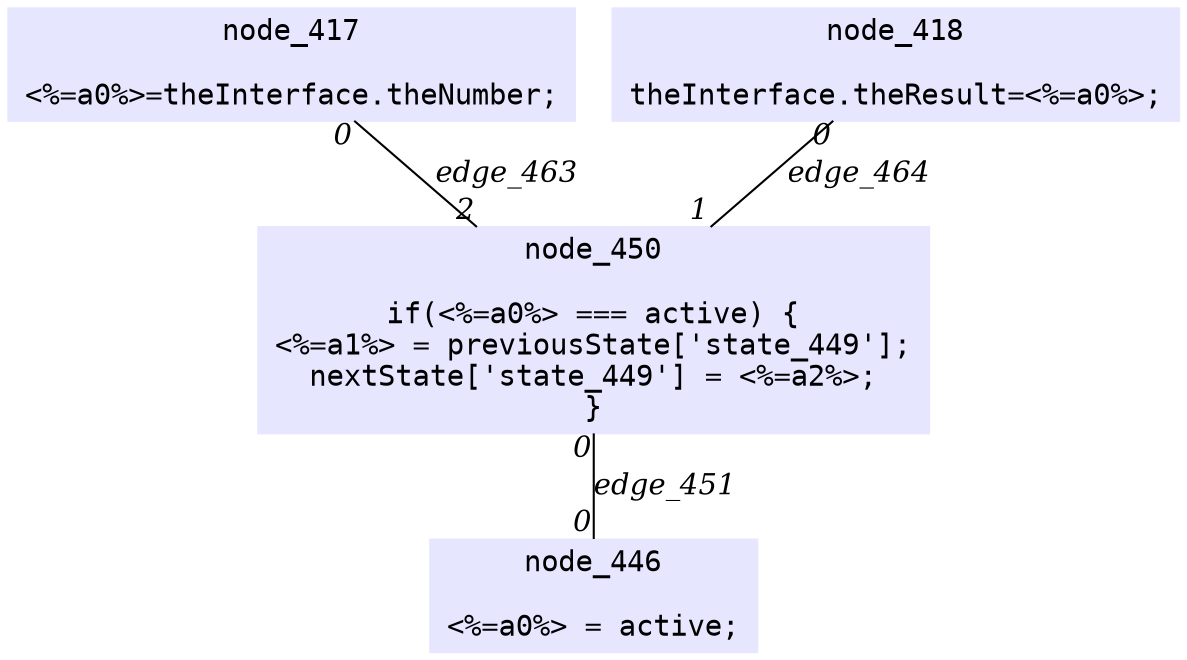 digraph g{node_417 [shape=box, style=filled, color="0.66 0.1 1.0", fontname="Courier", label="node_417

<%=a0%>=theInterface.theNumber;
" ]
node_418 [shape=box, style=filled, color="0.66 0.1 1.0", fontname="Courier", label="node_418

theInterface.theResult=<%=a0%>;
" ]
node_446 [shape=box, style=filled, color="0.66 0.1 1.0", fontname="Courier", label="node_446

<%=a0%> = active;
" ]
node_450 [shape=box, style=filled, color="0.66 0.1 1.0", fontname="Courier", label="node_450

if(<%=a0%> === active) {
<%=a1%> = previousState['state_449'];
nextState['state_449'] = <%=a2%>;
}
" ]
node_450 -> node_446 [dir=none, arrowHead=none, fontname="Times-Italic", label="edge_451",  headlabel="0", taillabel="0" ]
node_417 -> node_450 [dir=none, arrowHead=none, fontname="Times-Italic", label="edge_463",  headlabel="2", taillabel="0" ]
node_418 -> node_450 [dir=none, arrowHead=none, fontname="Times-Italic", label="edge_464",  headlabel="1", taillabel="0" ]
}